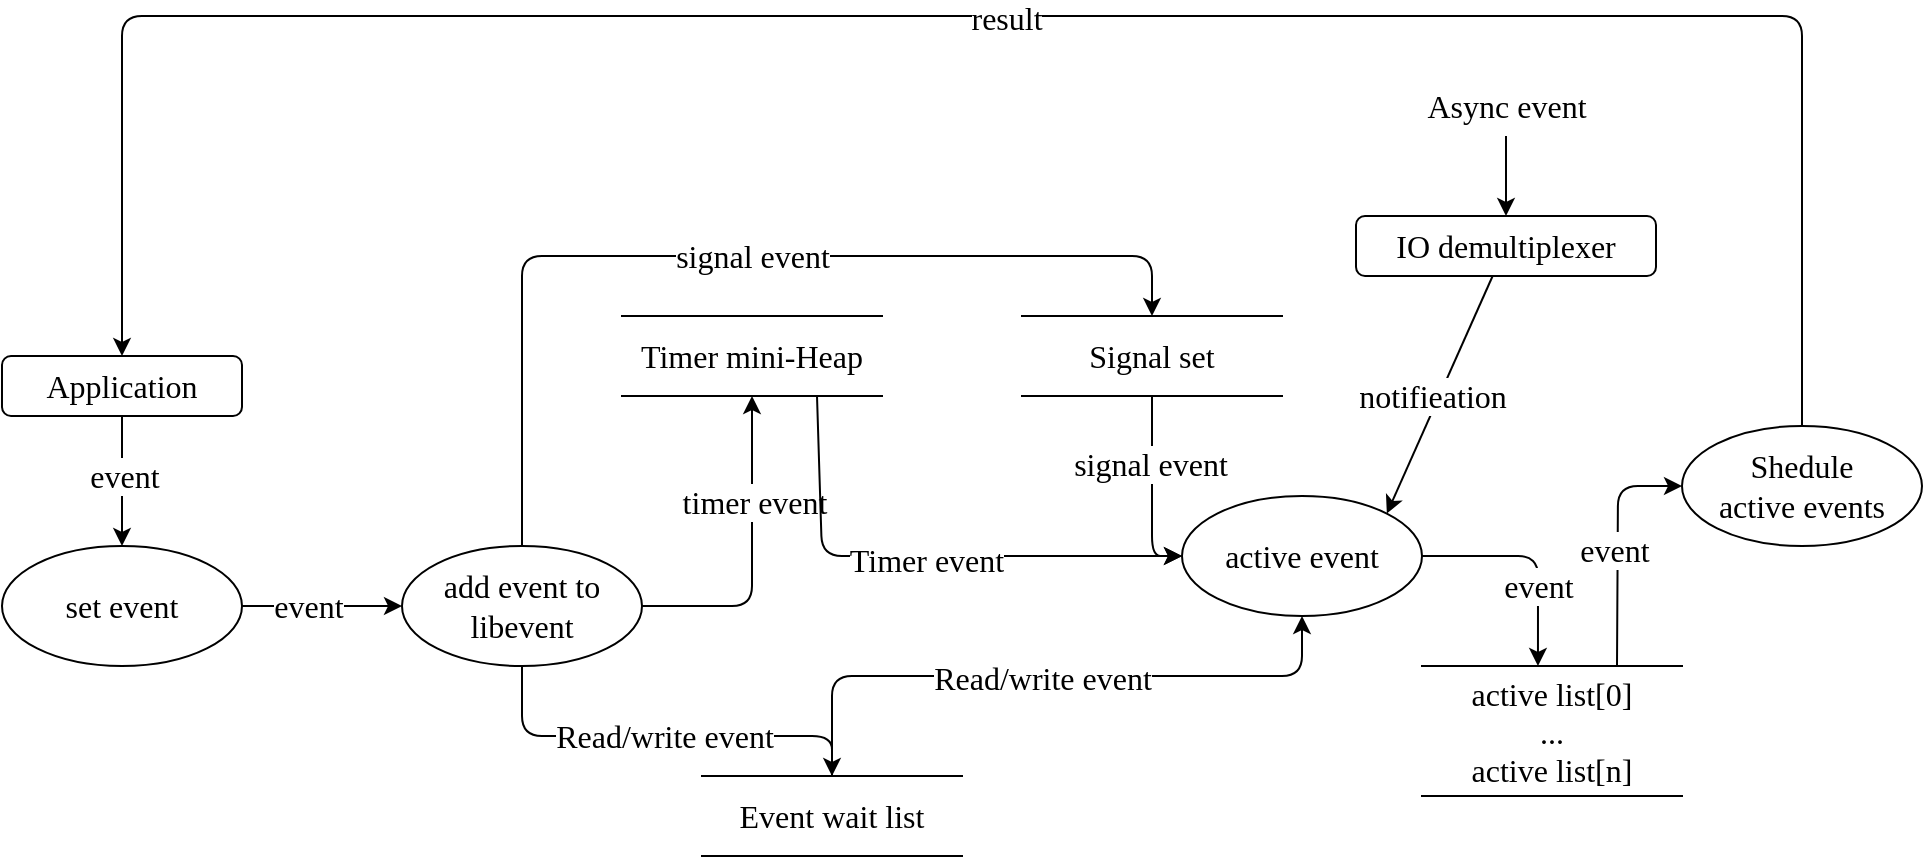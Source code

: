 <mxfile>
    <diagram id="ymtCBN13ZPUJ61SexK39" name="第 1 页">
        <mxGraphModel dx="898" dy="669" grid="1" gridSize="10" guides="1" tooltips="1" connect="1" arrows="1" fold="1" page="1" pageScale="1" pageWidth="827" pageHeight="1169" math="0" shadow="0">
            <root>
                <mxCell id="0"/>
                <mxCell id="1" parent="0"/>
                <mxCell id="4" value="" style="edgeStyle=none;html=1;fontFamily=Comic Sans MS;fontSize=16;" parent="1" source="2" target="3" edge="1">
                    <mxGeometry relative="1" as="geometry"/>
                </mxCell>
                <mxCell id="5" value="event&lt;br&gt;" style="edgeLabel;html=1;align=center;verticalAlign=middle;resizable=0;points=[];fontSize=16;fontFamily=Comic Sans MS;" parent="4" vertex="1" connectable="0">
                    <mxGeometry x="-0.077" y="1" relative="1" as="geometry">
                        <mxPoint as="offset"/>
                    </mxGeometry>
                </mxCell>
                <mxCell id="2" value="Application" style="rounded=1;whiteSpace=wrap;html=1;fontFamily=Comic Sans MS;fontSize=16;" parent="1" vertex="1">
                    <mxGeometry y="250" width="120" height="30" as="geometry"/>
                </mxCell>
                <mxCell id="7" value="" style="edgeStyle=none;html=1;fontFamily=Comic Sans MS;fontSize=16;" parent="1" source="3" target="6" edge="1">
                    <mxGeometry relative="1" as="geometry"/>
                </mxCell>
                <mxCell id="8" value="event" style="edgeLabel;html=1;align=center;verticalAlign=middle;resizable=0;points=[];fontSize=16;fontFamily=Comic Sans MS;" parent="7" vertex="1" connectable="0">
                    <mxGeometry x="-0.175" relative="1" as="geometry">
                        <mxPoint as="offset"/>
                    </mxGeometry>
                </mxCell>
                <mxCell id="3" value="set event" style="ellipse;whiteSpace=wrap;html=1;fontSize=16;fontFamily=Comic Sans MS;rounded=1;" parent="1" vertex="1">
                    <mxGeometry y="345" width="120" height="60" as="geometry"/>
                </mxCell>
                <mxCell id="12" value="" style="edgeStyle=none;html=1;fontFamily=Comic Sans MS;fontSize=16;entryX=0.5;entryY=1;entryDx=0;entryDy=0;" parent="1" source="6" target="9" edge="1">
                    <mxGeometry relative="1" as="geometry">
                        <mxPoint x="400" y="375" as="targetPoint"/>
                        <Array as="points">
                            <mxPoint x="375" y="375"/>
                        </Array>
                    </mxGeometry>
                </mxCell>
                <mxCell id="13" value="timer event" style="edgeLabel;html=1;align=center;verticalAlign=middle;resizable=0;points=[];fontSize=16;fontFamily=Comic Sans MS;" parent="12" vertex="1" connectable="0">
                    <mxGeometry x="0.338" y="-1" relative="1" as="geometry">
                        <mxPoint as="offset"/>
                    </mxGeometry>
                </mxCell>
                <mxCell id="15" value="" style="edgeStyle=none;html=1;fontFamily=Comic Sans MS;fontSize=16;entryX=0.5;entryY=0;entryDx=0;entryDy=0;" parent="1" source="6" target="10" edge="1">
                    <mxGeometry relative="1" as="geometry">
                        <mxPoint x="260" y="265" as="targetPoint"/>
                        <Array as="points">
                            <mxPoint x="260" y="200"/>
                            <mxPoint x="575" y="200"/>
                        </Array>
                    </mxGeometry>
                </mxCell>
                <mxCell id="16" value="signal event" style="edgeLabel;html=1;align=center;verticalAlign=middle;resizable=0;points=[];fontSize=16;fontFamily=Comic Sans MS;" parent="15" vertex="1" connectable="0">
                    <mxGeometry x="0.061" relative="1" as="geometry">
                        <mxPoint as="offset"/>
                    </mxGeometry>
                </mxCell>
                <mxCell id="19" value="" style="edgeStyle=none;html=1;fontFamily=Comic Sans MS;fontSize=16;entryX=0.5;entryY=0;entryDx=0;entryDy=0;" parent="1" source="6" target="17" edge="1">
                    <mxGeometry relative="1" as="geometry">
                        <mxPoint x="260" y="485" as="targetPoint"/>
                        <Array as="points">
                            <mxPoint x="260" y="440"/>
                            <mxPoint x="415" y="440"/>
                        </Array>
                    </mxGeometry>
                </mxCell>
                <mxCell id="20" value="Read/write event" style="edgeLabel;html=1;align=center;verticalAlign=middle;resizable=0;points=[];fontSize=16;fontFamily=Comic Sans MS;" parent="19" vertex="1" connectable="0">
                    <mxGeometry x="0.009" relative="1" as="geometry">
                        <mxPoint as="offset"/>
                    </mxGeometry>
                </mxCell>
                <mxCell id="6" value="add event to libevent" style="ellipse;whiteSpace=wrap;html=1;fontSize=16;fontFamily=Comic Sans MS;rounded=1;" parent="1" vertex="1">
                    <mxGeometry x="200" y="345" width="120" height="60" as="geometry"/>
                </mxCell>
                <mxCell id="24" value="" style="edgeStyle=none;html=1;fontFamily=Comic Sans MS;fontSize=16;entryX=0;entryY=0.5;entryDx=0;entryDy=0;exitX=0.75;exitY=1;exitDx=0;exitDy=0;" parent="1" source="9" target="22" edge="1">
                    <mxGeometry relative="1" as="geometry">
                        <mxPoint x="375" y="340" as="targetPoint"/>
                        <Array as="points">
                            <mxPoint x="410" y="350"/>
                        </Array>
                    </mxGeometry>
                </mxCell>
                <mxCell id="25" value="Timer event" style="edgeLabel;html=1;align=center;verticalAlign=middle;resizable=0;points=[];fontSize=16;fontFamily=Comic Sans MS;" parent="24" vertex="1" connectable="0">
                    <mxGeometry x="0.015" y="-2" relative="1" as="geometry">
                        <mxPoint as="offset"/>
                    </mxGeometry>
                </mxCell>
                <mxCell id="9" value="Timer mini-Heap" style="shape=partialRectangle;whiteSpace=wrap;html=1;left=0;right=0;fillColor=none;fontFamily=Comic Sans MS;fontSize=16;" parent="1" vertex="1">
                    <mxGeometry x="310" y="230" width="130" height="40" as="geometry"/>
                </mxCell>
                <mxCell id="26" value="" style="edgeStyle=none;html=1;fontFamily=Comic Sans MS;fontSize=16;" parent="1" source="10" target="22" edge="1">
                    <mxGeometry relative="1" as="geometry">
                        <Array as="points">
                            <mxPoint x="575" y="350"/>
                        </Array>
                    </mxGeometry>
                </mxCell>
                <mxCell id="27" value="signal event" style="edgeLabel;html=1;align=center;verticalAlign=middle;resizable=0;points=[];fontSize=16;fontFamily=Comic Sans MS;" parent="26" vertex="1" connectable="0">
                    <mxGeometry x="-0.284" y="-1" relative="1" as="geometry">
                        <mxPoint as="offset"/>
                    </mxGeometry>
                </mxCell>
                <mxCell id="10" value="Signal set" style="shape=partialRectangle;whiteSpace=wrap;html=1;left=0;right=0;fillColor=none;fontFamily=Comic Sans MS;fontSize=16;" parent="1" vertex="1">
                    <mxGeometry x="510" y="230" width="130" height="40" as="geometry"/>
                </mxCell>
                <mxCell id="29" value="" style="edgeStyle=none;html=1;fontFamily=Comic Sans MS;fontSize=16;entryX=0.5;entryY=1;entryDx=0;entryDy=0;" parent="1" source="17" target="22" edge="1">
                    <mxGeometry relative="1" as="geometry">
                        <mxPoint x="415" y="380" as="targetPoint"/>
                        <Array as="points">
                            <mxPoint x="415" y="410"/>
                            <mxPoint x="650" y="410"/>
                        </Array>
                    </mxGeometry>
                </mxCell>
                <mxCell id="30" value="Read/write event" style="edgeLabel;html=1;align=center;verticalAlign=middle;resizable=0;points=[];fontSize=16;fontFamily=Comic Sans MS;" parent="29" vertex="1" connectable="0">
                    <mxGeometry x="-0.016" y="-1" relative="1" as="geometry">
                        <mxPoint as="offset"/>
                    </mxGeometry>
                </mxCell>
                <mxCell id="17" value="Event wait list" style="shape=partialRectangle;whiteSpace=wrap;html=1;left=0;right=0;fillColor=none;fontFamily=Comic Sans MS;fontSize=16;" parent="1" vertex="1">
                    <mxGeometry x="350" y="460" width="130" height="40" as="geometry"/>
                </mxCell>
                <mxCell id="40" value="" style="edgeStyle=none;html=1;fontFamily=Comic Sans MS;fontSize=16;entryX=0.446;entryY=0;entryDx=0;entryDy=0;entryPerimeter=0;" parent="1" source="22" target="38" edge="1">
                    <mxGeometry relative="1" as="geometry">
                        <mxPoint x="790" y="350" as="targetPoint"/>
                        <Array as="points">
                            <mxPoint x="768" y="350"/>
                        </Array>
                    </mxGeometry>
                </mxCell>
                <mxCell id="41" value="event" style="edgeLabel;html=1;align=center;verticalAlign=middle;resizable=0;points=[];fontSize=16;fontFamily=Comic Sans MS;" parent="40" vertex="1" connectable="0">
                    <mxGeometry x="0.292" relative="1" as="geometry">
                        <mxPoint as="offset"/>
                    </mxGeometry>
                </mxCell>
                <mxCell id="22" value="active event" style="ellipse;whiteSpace=wrap;html=1;fontSize=16;fontFamily=Comic Sans MS;rounded=1;" parent="1" vertex="1">
                    <mxGeometry x="590" y="320" width="120" height="60" as="geometry"/>
                </mxCell>
                <mxCell id="33" value="" style="edgeStyle=none;html=1;fontFamily=Comic Sans MS;fontSize=16;entryX=1;entryY=0;entryDx=0;entryDy=0;" parent="1" source="31" target="22" edge="1">
                    <mxGeometry relative="1" as="geometry">
                        <mxPoint x="795" y="320" as="targetPoint"/>
                    </mxGeometry>
                </mxCell>
                <mxCell id="34" value="notifieation" style="edgeLabel;html=1;align=center;verticalAlign=middle;resizable=0;points=[];fontSize=16;fontFamily=Comic Sans MS;" parent="33" vertex="1" connectable="0">
                    <mxGeometry x="0.033" y="-4" relative="1" as="geometry">
                        <mxPoint as="offset"/>
                    </mxGeometry>
                </mxCell>
                <mxCell id="31" value="IO demultiplexer" style="rounded=1;whiteSpace=wrap;html=1;fontFamily=Comic Sans MS;fontSize=16;" parent="1" vertex="1">
                    <mxGeometry x="677" y="180" width="150" height="30" as="geometry"/>
                </mxCell>
                <mxCell id="37" value="" style="edgeStyle=none;html=1;fontFamily=Comic Sans MS;fontSize=16;" parent="1" source="36" target="31" edge="1">
                    <mxGeometry relative="1" as="geometry"/>
                </mxCell>
                <mxCell id="36" value="Async event" style="text;html=1;strokeColor=none;fillColor=none;align=center;verticalAlign=middle;whiteSpace=wrap;rounded=0;fontFamily=Comic Sans MS;fontSize=16;" parent="1" vertex="1">
                    <mxGeometry x="704.5" y="110" width="95" height="30" as="geometry"/>
                </mxCell>
                <mxCell id="44" value="" style="edgeStyle=none;html=1;fontFamily=Comic Sans MS;fontSize=16;entryX=0;entryY=0.5;entryDx=0;entryDy=0;exitX=0.75;exitY=0;exitDx=0;exitDy=0;" parent="1" source="38" target="42" edge="1">
                    <mxGeometry relative="1" as="geometry">
                        <mxPoint x="775" y="325" as="targetPoint"/>
                        <Array as="points">
                            <mxPoint x="808" y="315"/>
                        </Array>
                    </mxGeometry>
                </mxCell>
                <mxCell id="45" value="event" style="edgeLabel;html=1;align=center;verticalAlign=middle;resizable=0;points=[];fontSize=16;fontFamily=Comic Sans MS;" parent="44" vertex="1" connectable="0">
                    <mxGeometry x="-0.049" y="2" relative="1" as="geometry">
                        <mxPoint as="offset"/>
                    </mxGeometry>
                </mxCell>
                <mxCell id="38" value="active list[0]&lt;br&gt;...&lt;br&gt;active list[n]" style="shape=partialRectangle;whiteSpace=wrap;html=1;left=0;right=0;fillColor=none;fontFamily=Comic Sans MS;fontSize=16;" parent="1" vertex="1">
                    <mxGeometry x="710" y="405" width="130" height="65" as="geometry"/>
                </mxCell>
                <mxCell id="47" value="" style="edgeStyle=none;html=1;fontFamily=Comic Sans MS;fontSize=16;entryX=0.5;entryY=0;entryDx=0;entryDy=0;" parent="1" source="42" target="2" edge="1">
                    <mxGeometry relative="1" as="geometry">
                        <mxPoint x="900" y="205" as="targetPoint"/>
                        <Array as="points">
                            <mxPoint x="900" y="80"/>
                            <mxPoint x="60" y="80"/>
                        </Array>
                    </mxGeometry>
                </mxCell>
                <mxCell id="48" value="result" style="edgeLabel;html=1;align=center;verticalAlign=middle;resizable=0;points=[];fontSize=16;fontFamily=Comic Sans MS;" parent="47" vertex="1" connectable="0">
                    <mxGeometry x="-0.009" y="1" relative="1" as="geometry">
                        <mxPoint x="-1" as="offset"/>
                    </mxGeometry>
                </mxCell>
                <mxCell id="42" value="Shedule&lt;br&gt;active events" style="ellipse;whiteSpace=wrap;html=1;fontSize=16;fontFamily=Comic Sans MS;rounded=1;" parent="1" vertex="1">
                    <mxGeometry x="840" y="285" width="120" height="60" as="geometry"/>
                </mxCell>
            </root>
        </mxGraphModel>
    </diagram>
    <diagram id="KhJxqn-iFSs79jmPffB8" name="第 2 页">
        <mxGraphModel dx="691" dy="515" grid="1" gridSize="10" guides="1" tooltips="1" connect="1" arrows="1" fold="1" page="1" pageScale="1" pageWidth="827" pageHeight="1169" math="0" shadow="0">
            <root>
                <mxCell id="XzRXQQmvacD0-V-CeWx4-0"/>
                <mxCell id="XzRXQQmvacD0-V-CeWx4-1" parent="XzRXQQmvacD0-V-CeWx4-0"/>
                <mxCell id="XzRXQQmvacD0-V-CeWx4-2" value="Libevent events management" style="rounded=1;whiteSpace=wrap;html=1;fontFamily=Comic Sans MS;fontSize=18;" vertex="1" parent="XzRXQQmvacD0-V-CeWx4-1">
                    <mxGeometry x="110" y="20" width="620" height="40" as="geometry"/>
                </mxCell>
                <mxCell id="XzRXQQmvacD0-V-CeWx4-3" value="" style="endArrow=none;dashed=1;html=1;fontFamily=Comic Sans MS;fontSize=18;entryX=0.21;entryY=1;entryDx=0;entryDy=0;entryPerimeter=0;" edge="1" parent="XzRXQQmvacD0-V-CeWx4-1" target="XzRXQQmvacD0-V-CeWx4-2">
                    <mxGeometry width="50" height="50" relative="1" as="geometry">
                        <mxPoint x="240" y="540" as="sourcePoint"/>
                        <mxPoint x="320" y="110" as="targetPoint"/>
                    </mxGeometry>
                </mxCell>
                <mxCell id="XzRXQQmvacD0-V-CeWx4-4" value="" style="endArrow=none;dashed=1;html=1;fontFamily=Comic Sans MS;fontSize=18;entryX=0.21;entryY=1;entryDx=0;entryDy=0;entryPerimeter=0;" edge="1" parent="XzRXQQmvacD0-V-CeWx4-1">
                    <mxGeometry width="50" height="50" relative="1" as="geometry">
                        <mxPoint x="400" y="540" as="sourcePoint"/>
                        <mxPoint x="400.2" y="60" as="targetPoint"/>
                    </mxGeometry>
                </mxCell>
                <mxCell id="XzRXQQmvacD0-V-CeWx4-5" value="" style="endArrow=none;dashed=1;html=1;fontFamily=Comic Sans MS;fontSize=18;entryX=0.21;entryY=1;entryDx=0;entryDy=0;entryPerimeter=0;" edge="1" parent="XzRXQQmvacD0-V-CeWx4-1">
                    <mxGeometry width="50" height="50" relative="1" as="geometry">
                        <mxPoint x="560" y="540" as="sourcePoint"/>
                        <mxPoint x="560.2" y="60" as="targetPoint"/>
                    </mxGeometry>
                </mxCell>
                <mxCell id="XzRXQQmvacD0-V-CeWx4-6" value="IO Singal event list&amp;nbsp;" style="text;html=1;strokeColor=none;fillColor=none;align=center;verticalAlign=middle;whiteSpace=wrap;rounded=0;fontFamily=Comic Sans MS;fontSize=18;" vertex="1" parent="XzRXQQmvacD0-V-CeWx4-1">
                    <mxGeometry x="100" y="70" width="140" height="30" as="geometry"/>
                </mxCell>
                <mxCell id="XzRXQQmvacD0-V-CeWx4-17" value="" style="edgeStyle=none;html=1;fontFamily=Comic Sans MS;fontSize=18;entryX=1;entryY=0.5;entryDx=0;entryDy=0;exitX=1;exitY=0.5;exitDx=0;exitDy=0;" edge="1" parent="XzRXQQmvacD0-V-CeWx4-1" source="XzRXQQmvacD0-V-CeWx4-7" target="XzRXQQmvacD0-V-CeWx4-8">
                    <mxGeometry relative="1" as="geometry">
                        <mxPoint x="300" y="125" as="targetPoint"/>
                        <Array as="points">
                            <mxPoint x="230" y="125"/>
                            <mxPoint x="230" y="195"/>
                        </Array>
                    </mxGeometry>
                </mxCell>
                <mxCell id="XzRXQQmvacD0-V-CeWx4-26" value="" style="edgeStyle=none;html=1;fontFamily=Comic Sans MS;fontSize=18;entryX=0;entryY=0.5;entryDx=0;entryDy=0;exitX=0;exitY=0.5;exitDx=0;exitDy=0;" edge="1" parent="XzRXQQmvacD0-V-CeWx4-1" source="XzRXQQmvacD0-V-CeWx4-7" target="XzRXQQmvacD0-V-CeWx4-18">
                    <mxGeometry relative="1" as="geometry">
                        <mxPoint x="20" y="125" as="targetPoint"/>
                        <Array as="points">
                            <mxPoint x="70" y="125"/>
                            <mxPoint x="70" y="365"/>
                        </Array>
                    </mxGeometry>
                </mxCell>
                <mxCell id="XzRXQQmvacD0-V-CeWx4-27" value="last" style="edgeLabel;html=1;align=center;verticalAlign=middle;resizable=0;points=[];fontSize=18;fontFamily=Comic Sans MS;" vertex="1" connectable="0" parent="XzRXQQmvacD0-V-CeWx4-26">
                    <mxGeometry x="-0.007" y="-2" relative="1" as="geometry">
                        <mxPoint as="offset"/>
                    </mxGeometry>
                </mxCell>
                <mxCell id="XzRXQQmvacD0-V-CeWx4-7" value="head" style="rounded=1;whiteSpace=wrap;html=1;fontFamily=Comic Sans MS;fontSize=18;" vertex="1" parent="XzRXQQmvacD0-V-CeWx4-1">
                    <mxGeometry x="100" y="110" width="120" height="30" as="geometry"/>
                </mxCell>
                <mxCell id="XzRXQQmvacD0-V-CeWx4-9" value="" style="edgeStyle=none;html=1;fontFamily=Comic Sans MS;fontSize=18;" edge="1" parent="XzRXQQmvacD0-V-CeWx4-1" source="XzRXQQmvacD0-V-CeWx4-8" target="XzRXQQmvacD0-V-CeWx4-7">
                    <mxGeometry relative="1" as="geometry"/>
                </mxCell>
                <mxCell id="XzRXQQmvacD0-V-CeWx4-10" value="prev" style="edgeLabel;html=1;align=center;verticalAlign=middle;resizable=0;points=[];fontSize=18;fontFamily=Comic Sans MS;" vertex="1" connectable="0" parent="XzRXQQmvacD0-V-CeWx4-9">
                    <mxGeometry x="-0.133" relative="1" as="geometry">
                        <mxPoint as="offset"/>
                    </mxGeometry>
                </mxCell>
                <mxCell id="XzRXQQmvacD0-V-CeWx4-12" value="" style="edgeStyle=none;html=1;fontFamily=Comic Sans MS;fontSize=18;exitX=0.25;exitY=1;exitDx=0;exitDy=0;entryX=0.25;entryY=0;entryDx=0;entryDy=0;" edge="1" parent="XzRXQQmvacD0-V-CeWx4-1" source="XzRXQQmvacD0-V-CeWx4-8" target="XzRXQQmvacD0-V-CeWx4-11">
                    <mxGeometry relative="1" as="geometry"/>
                </mxCell>
                <mxCell id="XzRXQQmvacD0-V-CeWx4-14" value="next" style="edgeLabel;html=1;align=center;verticalAlign=middle;resizable=0;points=[];fontSize=18;fontFamily=Comic Sans MS;" vertex="1" connectable="0" parent="XzRXQQmvacD0-V-CeWx4-12">
                    <mxGeometry x="-0.05" y="-2" relative="1" as="geometry">
                        <mxPoint as="offset"/>
                    </mxGeometry>
                </mxCell>
                <mxCell id="XzRXQQmvacD0-V-CeWx4-8" value="event1" style="rounded=1;whiteSpace=wrap;html=1;fontFamily=Comic Sans MS;fontSize=18;" vertex="1" parent="XzRXQQmvacD0-V-CeWx4-1">
                    <mxGeometry x="100" y="180" width="120" height="30" as="geometry"/>
                </mxCell>
                <mxCell id="XzRXQQmvacD0-V-CeWx4-13" value="" style="edgeStyle=none;html=1;fontFamily=Comic Sans MS;fontSize=18;entryX=0.75;entryY=1;entryDx=0;entryDy=0;exitX=0.75;exitY=0;exitDx=0;exitDy=0;" edge="1" parent="XzRXQQmvacD0-V-CeWx4-1" source="XzRXQQmvacD0-V-CeWx4-11" target="XzRXQQmvacD0-V-CeWx4-8">
                    <mxGeometry relative="1" as="geometry"/>
                </mxCell>
                <mxCell id="XzRXQQmvacD0-V-CeWx4-15" value="prev" style="edgeLabel;html=1;align=center;verticalAlign=middle;resizable=0;points=[];fontSize=18;fontFamily=Comic Sans MS;" vertex="1" connectable="0" parent="XzRXQQmvacD0-V-CeWx4-13">
                    <mxGeometry x="-0.05" y="-2" relative="1" as="geometry">
                        <mxPoint as="offset"/>
                    </mxGeometry>
                </mxCell>
                <mxCell id="XzRXQQmvacD0-V-CeWx4-11" value="event2" style="rounded=1;whiteSpace=wrap;html=1;fontFamily=Comic Sans MS;fontSize=18;" vertex="1" parent="XzRXQQmvacD0-V-CeWx4-1">
                    <mxGeometry x="100" y="250" width="120" height="30" as="geometry"/>
                </mxCell>
                <mxCell id="XzRXQQmvacD0-V-CeWx4-21" value="" style="edgeStyle=none;html=1;fontFamily=Comic Sans MS;fontSize=18;" edge="1" parent="XzRXQQmvacD0-V-CeWx4-1" source="XzRXQQmvacD0-V-CeWx4-18" target="XzRXQQmvacD0-V-CeWx4-20">
                    <mxGeometry relative="1" as="geometry"/>
                </mxCell>
                <mxCell id="XzRXQQmvacD0-V-CeWx4-22" value="next" style="edgeLabel;html=1;align=center;verticalAlign=middle;resizable=0;points=[];fontSize=18;fontFamily=Comic Sans MS;" vertex="1" connectable="0" parent="XzRXQQmvacD0-V-CeWx4-21">
                    <mxGeometry relative="1" as="geometry">
                        <mxPoint as="offset"/>
                    </mxGeometry>
                </mxCell>
                <mxCell id="XzRXQQmvacD0-V-CeWx4-18" value="eventn" style="rounded=1;whiteSpace=wrap;html=1;fontFamily=Comic Sans MS;fontSize=18;" vertex="1" parent="XzRXQQmvacD0-V-CeWx4-1">
                    <mxGeometry x="100" y="350" width="120" height="30" as="geometry"/>
                </mxCell>
                <mxCell id="XzRXQQmvacD0-V-CeWx4-19" value="..." style="text;html=1;align=center;verticalAlign=middle;resizable=0;points=[];autosize=1;strokeColor=none;fillColor=none;fontSize=18;fontFamily=Comic Sans MS;" vertex="1" parent="XzRXQQmvacD0-V-CeWx4-1">
                    <mxGeometry x="145" y="300" width="30" height="30" as="geometry"/>
                </mxCell>
                <mxCell id="XzRXQQmvacD0-V-CeWx4-20" value="nullptr" style="rounded=1;whiteSpace=wrap;html=1;fontFamily=Comic Sans MS;fontSize=18;" vertex="1" parent="XzRXQQmvacD0-V-CeWx4-1">
                    <mxGeometry x="100" y="430" width="120" height="30" as="geometry"/>
                </mxCell>
                <mxCell id="XzRXQQmvacD0-V-CeWx4-23" value="first" style="text;html=1;align=center;verticalAlign=middle;resizable=0;points=[];autosize=1;strokeColor=none;fillColor=none;fontSize=18;fontFamily=Comic Sans MS;" vertex="1" parent="XzRXQQmvacD0-V-CeWx4-1">
                    <mxGeometry x="190" y="140" width="60" height="30" as="geometry"/>
                </mxCell>
                <mxCell id="XzRXQQmvacD0-V-CeWx4-28" value="Singal[sig no] event list&amp;nbsp;" style="text;html=1;strokeColor=none;fillColor=none;align=center;verticalAlign=middle;whiteSpace=wrap;rounded=0;fontFamily=Comic Sans MS;fontSize=18;" vertex="1" parent="XzRXQQmvacD0-V-CeWx4-1">
                    <mxGeometry x="250" y="70" width="140" height="30" as="geometry"/>
                </mxCell>
                <mxCell id="XzRXQQmvacD0-V-CeWx4-29" value="" style="edgeStyle=none;html=1;fontFamily=Comic Sans MS;fontSize=18;entryX=1;entryY=0.5;entryDx=0;entryDy=0;exitX=1;exitY=0.5;exitDx=0;exitDy=0;" edge="1" parent="XzRXQQmvacD0-V-CeWx4-1" source="XzRXQQmvacD0-V-CeWx4-32" target="XzRXQQmvacD0-V-CeWx4-37">
                    <mxGeometry relative="1" as="geometry">
                        <mxPoint x="460" y="125" as="targetPoint"/>
                        <Array as="points">
                            <mxPoint x="390" y="125"/>
                            <mxPoint x="390" y="195"/>
                        </Array>
                    </mxGeometry>
                </mxCell>
                <mxCell id="XzRXQQmvacD0-V-CeWx4-30" value="" style="edgeStyle=none;html=1;fontFamily=Comic Sans MS;fontSize=18;exitX=0;exitY=0.5;exitDx=0;exitDy=0;entryX=0;entryY=0.5;entryDx=0;entryDy=0;" edge="1" parent="XzRXQQmvacD0-V-CeWx4-1" source="XzRXQQmvacD0-V-CeWx4-32" target="XzRXQQmvacD0-V-CeWx4-43">
                    <mxGeometry relative="1" as="geometry">
                        <mxPoint x="250" y="365" as="targetPoint"/>
                        <Array as="points">
                            <mxPoint x="250" y="125"/>
                            <mxPoint x="250" y="365"/>
                        </Array>
                    </mxGeometry>
                </mxCell>
                <mxCell id="XzRXQQmvacD0-V-CeWx4-31" value="last" style="edgeLabel;html=1;align=center;verticalAlign=middle;resizable=0;points=[];fontSize=18;fontFamily=Comic Sans MS;" vertex="1" connectable="0" parent="XzRXQQmvacD0-V-CeWx4-30">
                    <mxGeometry x="-0.007" y="-2" relative="1" as="geometry">
                        <mxPoint x="2" y="-24" as="offset"/>
                    </mxGeometry>
                </mxCell>
                <mxCell id="XzRXQQmvacD0-V-CeWx4-32" value="head" style="rounded=1;whiteSpace=wrap;html=1;fontFamily=Comic Sans MS;fontSize=18;" vertex="1" parent="XzRXQQmvacD0-V-CeWx4-1">
                    <mxGeometry x="260" y="110" width="120" height="30" as="geometry"/>
                </mxCell>
                <mxCell id="XzRXQQmvacD0-V-CeWx4-33" value="" style="edgeStyle=none;html=1;fontFamily=Comic Sans MS;fontSize=18;" edge="1" parent="XzRXQQmvacD0-V-CeWx4-1" source="XzRXQQmvacD0-V-CeWx4-37" target="XzRXQQmvacD0-V-CeWx4-32">
                    <mxGeometry relative="1" as="geometry"/>
                </mxCell>
                <mxCell id="XzRXQQmvacD0-V-CeWx4-34" value="prev" style="edgeLabel;html=1;align=center;verticalAlign=middle;resizable=0;points=[];fontSize=18;fontFamily=Comic Sans MS;" vertex="1" connectable="0" parent="XzRXQQmvacD0-V-CeWx4-33">
                    <mxGeometry x="-0.133" relative="1" as="geometry">
                        <mxPoint as="offset"/>
                    </mxGeometry>
                </mxCell>
                <mxCell id="XzRXQQmvacD0-V-CeWx4-35" value="" style="edgeStyle=none;html=1;fontFamily=Comic Sans MS;fontSize=18;exitX=0.25;exitY=1;exitDx=0;exitDy=0;entryX=0.25;entryY=0;entryDx=0;entryDy=0;" edge="1" parent="XzRXQQmvacD0-V-CeWx4-1" source="XzRXQQmvacD0-V-CeWx4-37" target="XzRXQQmvacD0-V-CeWx4-40">
                    <mxGeometry relative="1" as="geometry"/>
                </mxCell>
                <mxCell id="XzRXQQmvacD0-V-CeWx4-36" value="next" style="edgeLabel;html=1;align=center;verticalAlign=middle;resizable=0;points=[];fontSize=18;fontFamily=Comic Sans MS;" vertex="1" connectable="0" parent="XzRXQQmvacD0-V-CeWx4-35">
                    <mxGeometry x="-0.05" y="-2" relative="1" as="geometry">
                        <mxPoint as="offset"/>
                    </mxGeometry>
                </mxCell>
                <mxCell id="XzRXQQmvacD0-V-CeWx4-37" value="event1" style="rounded=1;whiteSpace=wrap;html=1;fontFamily=Comic Sans MS;fontSize=18;" vertex="1" parent="XzRXQQmvacD0-V-CeWx4-1">
                    <mxGeometry x="260" y="180" width="120" height="30" as="geometry"/>
                </mxCell>
                <mxCell id="XzRXQQmvacD0-V-CeWx4-38" value="" style="edgeStyle=none;html=1;fontFamily=Comic Sans MS;fontSize=18;entryX=0.75;entryY=1;entryDx=0;entryDy=0;exitX=0.75;exitY=0;exitDx=0;exitDy=0;" edge="1" parent="XzRXQQmvacD0-V-CeWx4-1" source="XzRXQQmvacD0-V-CeWx4-40" target="XzRXQQmvacD0-V-CeWx4-37">
                    <mxGeometry relative="1" as="geometry"/>
                </mxCell>
                <mxCell id="XzRXQQmvacD0-V-CeWx4-39" value="prev" style="edgeLabel;html=1;align=center;verticalAlign=middle;resizable=0;points=[];fontSize=18;fontFamily=Comic Sans MS;" vertex="1" connectable="0" parent="XzRXQQmvacD0-V-CeWx4-38">
                    <mxGeometry x="-0.05" y="-2" relative="1" as="geometry">
                        <mxPoint as="offset"/>
                    </mxGeometry>
                </mxCell>
                <mxCell id="XzRXQQmvacD0-V-CeWx4-40" value="event2" style="rounded=1;whiteSpace=wrap;html=1;fontFamily=Comic Sans MS;fontSize=18;" vertex="1" parent="XzRXQQmvacD0-V-CeWx4-1">
                    <mxGeometry x="260" y="250" width="120" height="30" as="geometry"/>
                </mxCell>
                <mxCell id="XzRXQQmvacD0-V-CeWx4-41" value="" style="edgeStyle=none;html=1;fontFamily=Comic Sans MS;fontSize=18;" edge="1" parent="XzRXQQmvacD0-V-CeWx4-1" source="XzRXQQmvacD0-V-CeWx4-43" target="XzRXQQmvacD0-V-CeWx4-45">
                    <mxGeometry relative="1" as="geometry"/>
                </mxCell>
                <mxCell id="XzRXQQmvacD0-V-CeWx4-42" value="next" style="edgeLabel;html=1;align=center;verticalAlign=middle;resizable=0;points=[];fontSize=18;fontFamily=Comic Sans MS;" vertex="1" connectable="0" parent="XzRXQQmvacD0-V-CeWx4-41">
                    <mxGeometry relative="1" as="geometry">
                        <mxPoint as="offset"/>
                    </mxGeometry>
                </mxCell>
                <mxCell id="XzRXQQmvacD0-V-CeWx4-43" value="eventn" style="rounded=1;whiteSpace=wrap;html=1;fontFamily=Comic Sans MS;fontSize=18;" vertex="1" parent="XzRXQQmvacD0-V-CeWx4-1">
                    <mxGeometry x="260" y="350" width="120" height="30" as="geometry"/>
                </mxCell>
                <mxCell id="XzRXQQmvacD0-V-CeWx4-44" value="..." style="text;html=1;align=center;verticalAlign=middle;resizable=0;points=[];autosize=1;strokeColor=none;fillColor=none;fontSize=18;fontFamily=Comic Sans MS;" vertex="1" parent="XzRXQQmvacD0-V-CeWx4-1">
                    <mxGeometry x="305" y="300" width="30" height="30" as="geometry"/>
                </mxCell>
                <mxCell id="XzRXQQmvacD0-V-CeWx4-45" value="nullptr" style="rounded=1;whiteSpace=wrap;html=1;fontFamily=Comic Sans MS;fontSize=18;" vertex="1" parent="XzRXQQmvacD0-V-CeWx4-1">
                    <mxGeometry x="260" y="430" width="120" height="30" as="geometry"/>
                </mxCell>
                <mxCell id="XzRXQQmvacD0-V-CeWx4-48" value="first" style="text;html=1;align=center;verticalAlign=middle;resizable=0;points=[];autosize=1;strokeColor=none;fillColor=none;fontSize=18;fontFamily=Comic Sans MS;" vertex="1" parent="XzRXQQmvacD0-V-CeWx4-1">
                    <mxGeometry x="350" y="140" width="60" height="30" as="geometry"/>
                </mxCell>
                <mxCell id="XzRXQQmvacD0-V-CeWx4-49" value="event1" style="rounded=1;whiteSpace=wrap;html=1;fontFamily=Comic Sans MS;fontSize=18;" vertex="1" parent="XzRXQQmvacD0-V-CeWx4-1">
                    <mxGeometry x="420" y="110" width="120" height="30" as="geometry"/>
                </mxCell>
                <mxCell id="XzRXQQmvacD0-V-CeWx4-50" value="event2" style="rounded=1;whiteSpace=wrap;html=1;fontFamily=Comic Sans MS;fontSize=18;" vertex="1" parent="XzRXQQmvacD0-V-CeWx4-1">
                    <mxGeometry x="420" y="140" width="120" height="30" as="geometry"/>
                </mxCell>
                <mxCell id="XzRXQQmvacD0-V-CeWx4-51" value="..." style="rounded=1;whiteSpace=wrap;html=1;fontFamily=Comic Sans MS;fontSize=18;" vertex="1" parent="XzRXQQmvacD0-V-CeWx4-1">
                    <mxGeometry x="420" y="170" width="120" height="30" as="geometry"/>
                </mxCell>
                <mxCell id="XzRXQQmvacD0-V-CeWx4-53" value="eventn" style="rounded=1;whiteSpace=wrap;html=1;fontFamily=Comic Sans MS;fontSize=18;" vertex="1" parent="XzRXQQmvacD0-V-CeWx4-1">
                    <mxGeometry x="420" y="200" width="120" height="30" as="geometry"/>
                </mxCell>
                <mxCell id="XzRXQQmvacD0-V-CeWx4-54" value="timer mini-heap" style="text;html=1;strokeColor=none;fillColor=none;align=center;verticalAlign=middle;whiteSpace=wrap;rounded=0;fontFamily=Comic Sans MS;fontSize=18;" vertex="1" parent="XzRXQQmvacD0-V-CeWx4-1">
                    <mxGeometry x="407" y="70" width="140" height="30" as="geometry"/>
                </mxCell>
                <mxCell id="XzRXQQmvacD0-V-CeWx4-55" value="active event list&amp;nbsp;" style="text;html=1;strokeColor=none;fillColor=none;align=center;verticalAlign=middle;whiteSpace=wrap;rounded=0;fontFamily=Comic Sans MS;fontSize=18;" vertex="1" parent="XzRXQQmvacD0-V-CeWx4-1">
                    <mxGeometry x="600" y="70" width="140" height="30" as="geometry"/>
                </mxCell>
                <mxCell id="XzRXQQmvacD0-V-CeWx4-56" value="" style="edgeStyle=none;html=1;fontFamily=Comic Sans MS;fontSize=18;entryX=1;entryY=0.5;entryDx=0;entryDy=0;exitX=1;exitY=0.5;exitDx=0;exitDy=0;" edge="1" parent="XzRXQQmvacD0-V-CeWx4-1" source="XzRXQQmvacD0-V-CeWx4-59" target="XzRXQQmvacD0-V-CeWx4-64">
                    <mxGeometry relative="1" as="geometry">
                        <mxPoint x="800" y="125" as="targetPoint"/>
                        <Array as="points">
                            <mxPoint x="730" y="125"/>
                            <mxPoint x="730" y="195"/>
                        </Array>
                    </mxGeometry>
                </mxCell>
                <mxCell id="XzRXQQmvacD0-V-CeWx4-57" value="" style="edgeStyle=none;html=1;fontFamily=Comic Sans MS;fontSize=18;entryX=0;entryY=0.5;entryDx=0;entryDy=0;exitX=0;exitY=0.5;exitDx=0;exitDy=0;" edge="1" parent="XzRXQQmvacD0-V-CeWx4-1" source="XzRXQQmvacD0-V-CeWx4-59" target="XzRXQQmvacD0-V-CeWx4-70">
                    <mxGeometry relative="1" as="geometry">
                        <mxPoint x="520" y="125" as="targetPoint"/>
                        <Array as="points">
                            <mxPoint x="570" y="125"/>
                            <mxPoint x="570" y="365"/>
                        </Array>
                    </mxGeometry>
                </mxCell>
                <mxCell id="XzRXQQmvacD0-V-CeWx4-58" value="last" style="edgeLabel;html=1;align=center;verticalAlign=middle;resizable=0;points=[];fontSize=18;fontFamily=Comic Sans MS;" vertex="1" connectable="0" parent="XzRXQQmvacD0-V-CeWx4-57">
                    <mxGeometry x="-0.007" y="-2" relative="1" as="geometry">
                        <mxPoint as="offset"/>
                    </mxGeometry>
                </mxCell>
                <mxCell id="XzRXQQmvacD0-V-CeWx4-59" value="head" style="rounded=1;whiteSpace=wrap;html=1;fontFamily=Comic Sans MS;fontSize=18;" vertex="1" parent="XzRXQQmvacD0-V-CeWx4-1">
                    <mxGeometry x="600" y="110" width="120" height="30" as="geometry"/>
                </mxCell>
                <mxCell id="XzRXQQmvacD0-V-CeWx4-60" value="" style="edgeStyle=none;html=1;fontFamily=Comic Sans MS;fontSize=18;" edge="1" parent="XzRXQQmvacD0-V-CeWx4-1" source="XzRXQQmvacD0-V-CeWx4-64" target="XzRXQQmvacD0-V-CeWx4-59">
                    <mxGeometry relative="1" as="geometry"/>
                </mxCell>
                <mxCell id="XzRXQQmvacD0-V-CeWx4-61" value="prev" style="edgeLabel;html=1;align=center;verticalAlign=middle;resizable=0;points=[];fontSize=18;fontFamily=Comic Sans MS;" vertex="1" connectable="0" parent="XzRXQQmvacD0-V-CeWx4-60">
                    <mxGeometry x="-0.133" relative="1" as="geometry">
                        <mxPoint as="offset"/>
                    </mxGeometry>
                </mxCell>
                <mxCell id="XzRXQQmvacD0-V-CeWx4-62" value="" style="edgeStyle=none;html=1;fontFamily=Comic Sans MS;fontSize=18;exitX=0.25;exitY=1;exitDx=0;exitDy=0;entryX=0.25;entryY=0;entryDx=0;entryDy=0;" edge="1" parent="XzRXQQmvacD0-V-CeWx4-1" source="XzRXQQmvacD0-V-CeWx4-64" target="XzRXQQmvacD0-V-CeWx4-67">
                    <mxGeometry relative="1" as="geometry"/>
                </mxCell>
                <mxCell id="XzRXQQmvacD0-V-CeWx4-63" value="next" style="edgeLabel;html=1;align=center;verticalAlign=middle;resizable=0;points=[];fontSize=18;fontFamily=Comic Sans MS;" vertex="1" connectable="0" parent="XzRXQQmvacD0-V-CeWx4-62">
                    <mxGeometry x="-0.05" y="-2" relative="1" as="geometry">
                        <mxPoint as="offset"/>
                    </mxGeometry>
                </mxCell>
                <mxCell id="XzRXQQmvacD0-V-CeWx4-64" value="event1" style="rounded=1;whiteSpace=wrap;html=1;fontFamily=Comic Sans MS;fontSize=18;" vertex="1" parent="XzRXQQmvacD0-V-CeWx4-1">
                    <mxGeometry x="600" y="180" width="120" height="30" as="geometry"/>
                </mxCell>
                <mxCell id="XzRXQQmvacD0-V-CeWx4-65" value="" style="edgeStyle=none;html=1;fontFamily=Comic Sans MS;fontSize=18;entryX=0.75;entryY=1;entryDx=0;entryDy=0;exitX=0.75;exitY=0;exitDx=0;exitDy=0;" edge="1" parent="XzRXQQmvacD0-V-CeWx4-1" source="XzRXQQmvacD0-V-CeWx4-67" target="XzRXQQmvacD0-V-CeWx4-64">
                    <mxGeometry relative="1" as="geometry"/>
                </mxCell>
                <mxCell id="XzRXQQmvacD0-V-CeWx4-66" value="prev" style="edgeLabel;html=1;align=center;verticalAlign=middle;resizable=0;points=[];fontSize=18;fontFamily=Comic Sans MS;" vertex="1" connectable="0" parent="XzRXQQmvacD0-V-CeWx4-65">
                    <mxGeometry x="-0.05" y="-2" relative="1" as="geometry">
                        <mxPoint as="offset"/>
                    </mxGeometry>
                </mxCell>
                <mxCell id="XzRXQQmvacD0-V-CeWx4-67" value="event2" style="rounded=1;whiteSpace=wrap;html=1;fontFamily=Comic Sans MS;fontSize=18;" vertex="1" parent="XzRXQQmvacD0-V-CeWx4-1">
                    <mxGeometry x="600" y="250" width="120" height="30" as="geometry"/>
                </mxCell>
                <mxCell id="XzRXQQmvacD0-V-CeWx4-68" value="" style="edgeStyle=none;html=1;fontFamily=Comic Sans MS;fontSize=18;" edge="1" parent="XzRXQQmvacD0-V-CeWx4-1" source="XzRXQQmvacD0-V-CeWx4-70" target="XzRXQQmvacD0-V-CeWx4-72">
                    <mxGeometry relative="1" as="geometry"/>
                </mxCell>
                <mxCell id="XzRXQQmvacD0-V-CeWx4-69" value="next" style="edgeLabel;html=1;align=center;verticalAlign=middle;resizable=0;points=[];fontSize=18;fontFamily=Comic Sans MS;" vertex="1" connectable="0" parent="XzRXQQmvacD0-V-CeWx4-68">
                    <mxGeometry relative="1" as="geometry">
                        <mxPoint as="offset"/>
                    </mxGeometry>
                </mxCell>
                <mxCell id="XzRXQQmvacD0-V-CeWx4-70" value="eventn" style="rounded=1;whiteSpace=wrap;html=1;fontFamily=Comic Sans MS;fontSize=18;" vertex="1" parent="XzRXQQmvacD0-V-CeWx4-1">
                    <mxGeometry x="600" y="350" width="120" height="30" as="geometry"/>
                </mxCell>
                <mxCell id="XzRXQQmvacD0-V-CeWx4-71" value="..." style="text;html=1;align=center;verticalAlign=middle;resizable=0;points=[];autosize=1;strokeColor=none;fillColor=none;fontSize=18;fontFamily=Comic Sans MS;" vertex="1" parent="XzRXQQmvacD0-V-CeWx4-1">
                    <mxGeometry x="645" y="300" width="30" height="30" as="geometry"/>
                </mxCell>
                <mxCell id="XzRXQQmvacD0-V-CeWx4-72" value="nullptr" style="rounded=1;whiteSpace=wrap;html=1;fontFamily=Comic Sans MS;fontSize=18;" vertex="1" parent="XzRXQQmvacD0-V-CeWx4-1">
                    <mxGeometry x="600" y="430" width="120" height="30" as="geometry"/>
                </mxCell>
                <mxCell id="XzRXQQmvacD0-V-CeWx4-73" value="first" style="text;html=1;align=center;verticalAlign=middle;resizable=0;points=[];autosize=1;strokeColor=none;fillColor=none;fontSize=18;fontFamily=Comic Sans MS;" vertex="1" parent="XzRXQQmvacD0-V-CeWx4-1">
                    <mxGeometry x="680" y="140" width="60" height="30" as="geometry"/>
                </mxCell>
            </root>
        </mxGraphModel>
    </diagram>
</mxfile>
